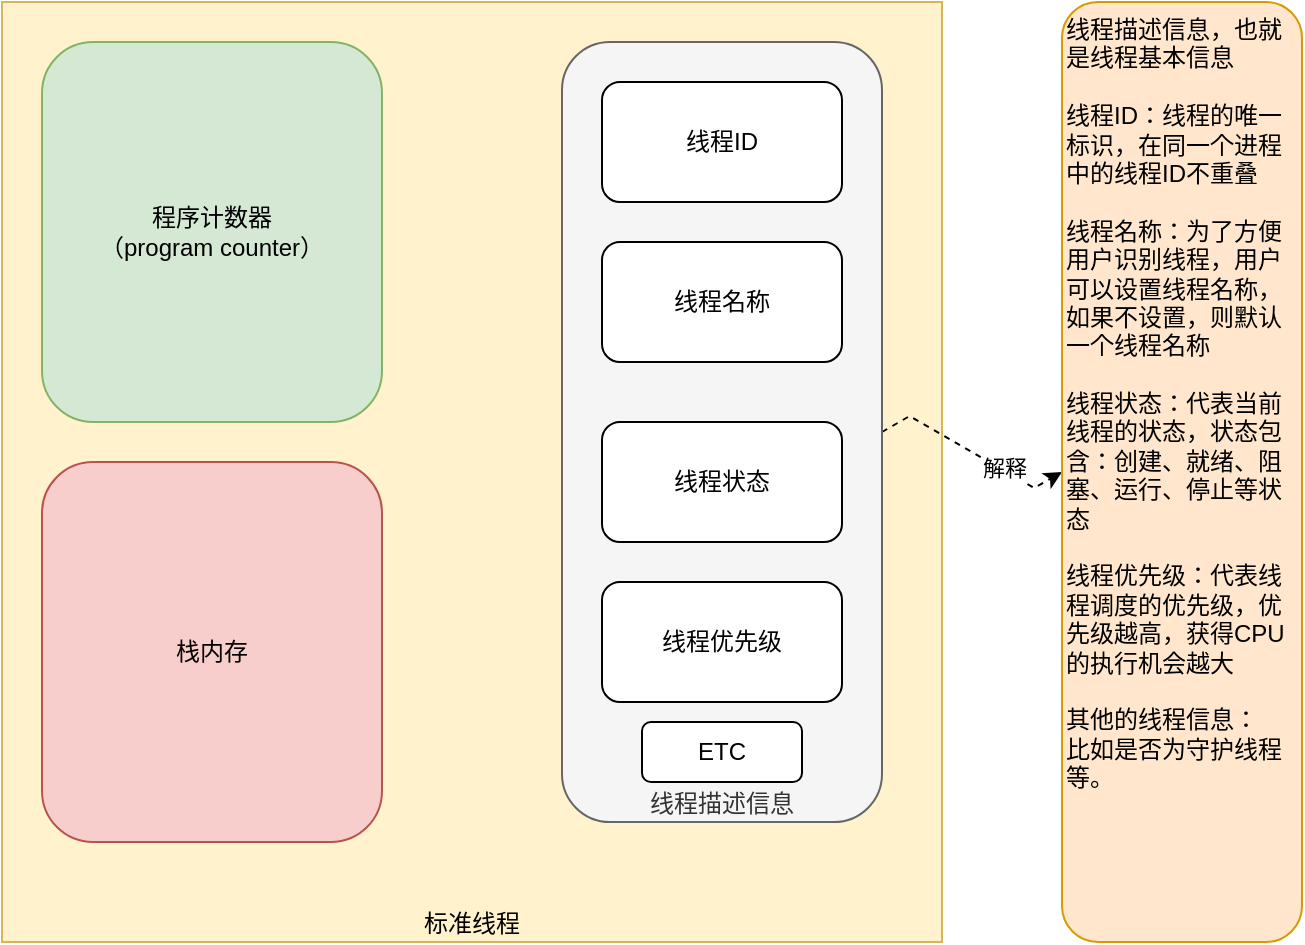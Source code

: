 <mxfile version="17.4.1" type="github">
  <diagram id="dSPoxaHKL-ieKke_W7VT" name="第 1 页">
    <mxGraphModel dx="1038" dy="539" grid="1" gridSize="10" guides="1" tooltips="1" connect="1" arrows="1" fold="1" page="1" pageScale="1" pageWidth="827" pageHeight="1169" math="0" shadow="0">
      <root>
        <mxCell id="0" />
        <mxCell id="1" parent="0" />
        <mxCell id="u2UPCdSJxWuMMFyEYAow-1" value="标准线程" style="whiteSpace=wrap;html=1;aspect=fixed;fillColor=#fff2cc;strokeColor=#d6b656;verticalAlign=bottom;" vertex="1" parent="1">
          <mxGeometry x="110" y="40" width="470" height="470" as="geometry" />
        </mxCell>
        <mxCell id="u2UPCdSJxWuMMFyEYAow-2" value="程序计数器&lt;br&gt;（program counter）" style="rounded=1;whiteSpace=wrap;html=1;fillColor=#d5e8d4;strokeColor=#82b366;" vertex="1" parent="1">
          <mxGeometry x="130" y="60" width="170" height="190" as="geometry" />
        </mxCell>
        <mxCell id="u2UPCdSJxWuMMFyEYAow-4" value="栈内存" style="rounded=1;whiteSpace=wrap;html=1;fillColor=#f8cecc;strokeColor=#b85450;" vertex="1" parent="1">
          <mxGeometry x="130" y="270" width="170" height="190" as="geometry" />
        </mxCell>
        <mxCell id="u2UPCdSJxWuMMFyEYAow-13" style="edgeStyle=isometricEdgeStyle;rounded=0;orthogonalLoop=1;jettySize=auto;html=1;exitX=1;exitY=0.5;exitDx=0;exitDy=0;entryX=0;entryY=0.5;entryDx=0;entryDy=0;dashed=1;" edge="1" parent="1" source="u2UPCdSJxWuMMFyEYAow-5" target="u2UPCdSJxWuMMFyEYAow-12">
          <mxGeometry relative="1" as="geometry" />
        </mxCell>
        <mxCell id="u2UPCdSJxWuMMFyEYAow-14" value="解释" style="edgeLabel;html=1;align=center;verticalAlign=middle;resizable=0;points=[];" vertex="1" connectable="0" parent="u2UPCdSJxWuMMFyEYAow-13">
          <mxGeometry x="0.342" y="1" relative="1" as="geometry">
            <mxPoint as="offset" />
          </mxGeometry>
        </mxCell>
        <mxCell id="u2UPCdSJxWuMMFyEYAow-5" value="线程描述信息" style="rounded=1;whiteSpace=wrap;html=1;fillColor=#f5f5f5;fontColor=#333333;strokeColor=#666666;verticalAlign=bottom;" vertex="1" parent="1">
          <mxGeometry x="390" y="60" width="160" height="390" as="geometry" />
        </mxCell>
        <mxCell id="u2UPCdSJxWuMMFyEYAow-6" value="线程ID" style="rounded=1;whiteSpace=wrap;html=1;" vertex="1" parent="1">
          <mxGeometry x="410" y="80" width="120" height="60" as="geometry" />
        </mxCell>
        <mxCell id="u2UPCdSJxWuMMFyEYAow-7" value="线程名称" style="rounded=1;whiteSpace=wrap;html=1;" vertex="1" parent="1">
          <mxGeometry x="410" y="160" width="120" height="60" as="geometry" />
        </mxCell>
        <mxCell id="u2UPCdSJxWuMMFyEYAow-8" value="线程状态" style="rounded=1;whiteSpace=wrap;html=1;" vertex="1" parent="1">
          <mxGeometry x="410" y="250" width="120" height="60" as="geometry" />
        </mxCell>
        <mxCell id="u2UPCdSJxWuMMFyEYAow-9" value="线程优先级" style="rounded=1;whiteSpace=wrap;html=1;" vertex="1" parent="1">
          <mxGeometry x="410" y="330" width="120" height="60" as="geometry" />
        </mxCell>
        <mxCell id="u2UPCdSJxWuMMFyEYAow-10" value="ETC" style="rounded=1;whiteSpace=wrap;html=1;" vertex="1" parent="1">
          <mxGeometry x="430" y="400" width="80" height="30" as="geometry" />
        </mxCell>
        <mxCell id="u2UPCdSJxWuMMFyEYAow-12" value="线程描述信息，也就是线程基本信息&lt;br&gt;&lt;br&gt;线程ID：线程的唯一标识，在同一个进程中的线程ID不重叠&lt;br&gt;&lt;br&gt;线程名称：为了方便用户识别线程，用户可以设置线程名称，如果不设置，则默认一个线程名称&lt;br&gt;&lt;br&gt;线程状态：代表当前线程的状态，状态包含：创建、就绪、阻塞、运行、停止等状态&lt;br&gt;&lt;br&gt;线程优先级：代表线程调度的优先级，优先级越高，获得CPU的执行机会越大&lt;br&gt;&lt;br&gt;其他的线程信息：&lt;br&gt;比如是否为守护线程等。" style="rounded=1;whiteSpace=wrap;html=1;fillColor=#ffe6cc;strokeColor=#d79b00;verticalAlign=top;align=left;" vertex="1" parent="1">
          <mxGeometry x="640" y="40" width="120" height="470" as="geometry" />
        </mxCell>
      </root>
    </mxGraphModel>
  </diagram>
</mxfile>
